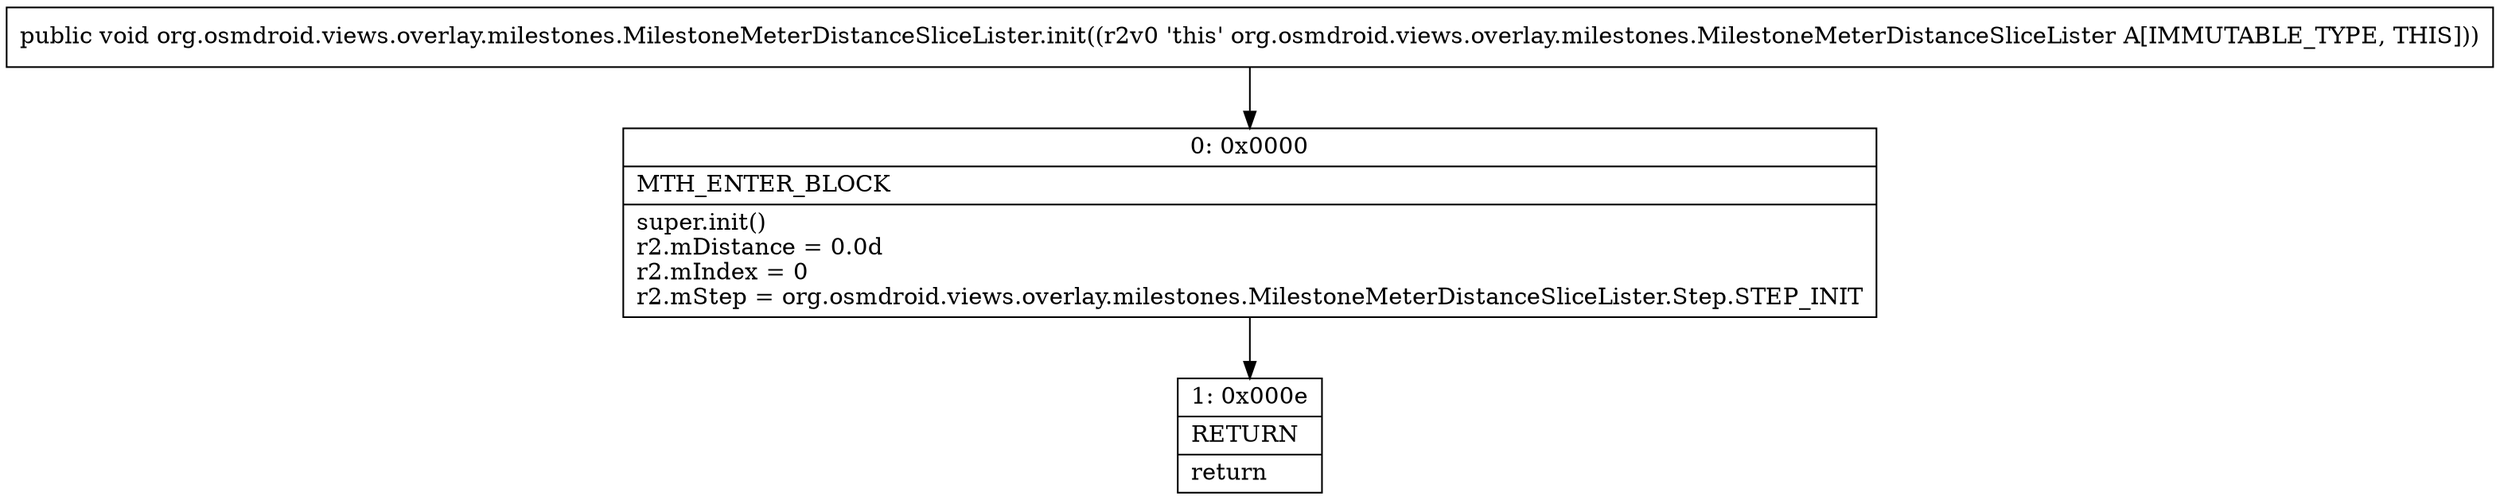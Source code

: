 digraph "CFG fororg.osmdroid.views.overlay.milestones.MilestoneMeterDistanceSliceLister.init()V" {
Node_0 [shape=record,label="{0\:\ 0x0000|MTH_ENTER_BLOCK\l|super.init()\lr2.mDistance = 0.0d\lr2.mIndex = 0\lr2.mStep = org.osmdroid.views.overlay.milestones.MilestoneMeterDistanceSliceLister.Step.STEP_INIT\l}"];
Node_1 [shape=record,label="{1\:\ 0x000e|RETURN\l|return\l}"];
MethodNode[shape=record,label="{public void org.osmdroid.views.overlay.milestones.MilestoneMeterDistanceSliceLister.init((r2v0 'this' org.osmdroid.views.overlay.milestones.MilestoneMeterDistanceSliceLister A[IMMUTABLE_TYPE, THIS])) }"];
MethodNode -> Node_0;
Node_0 -> Node_1;
}

